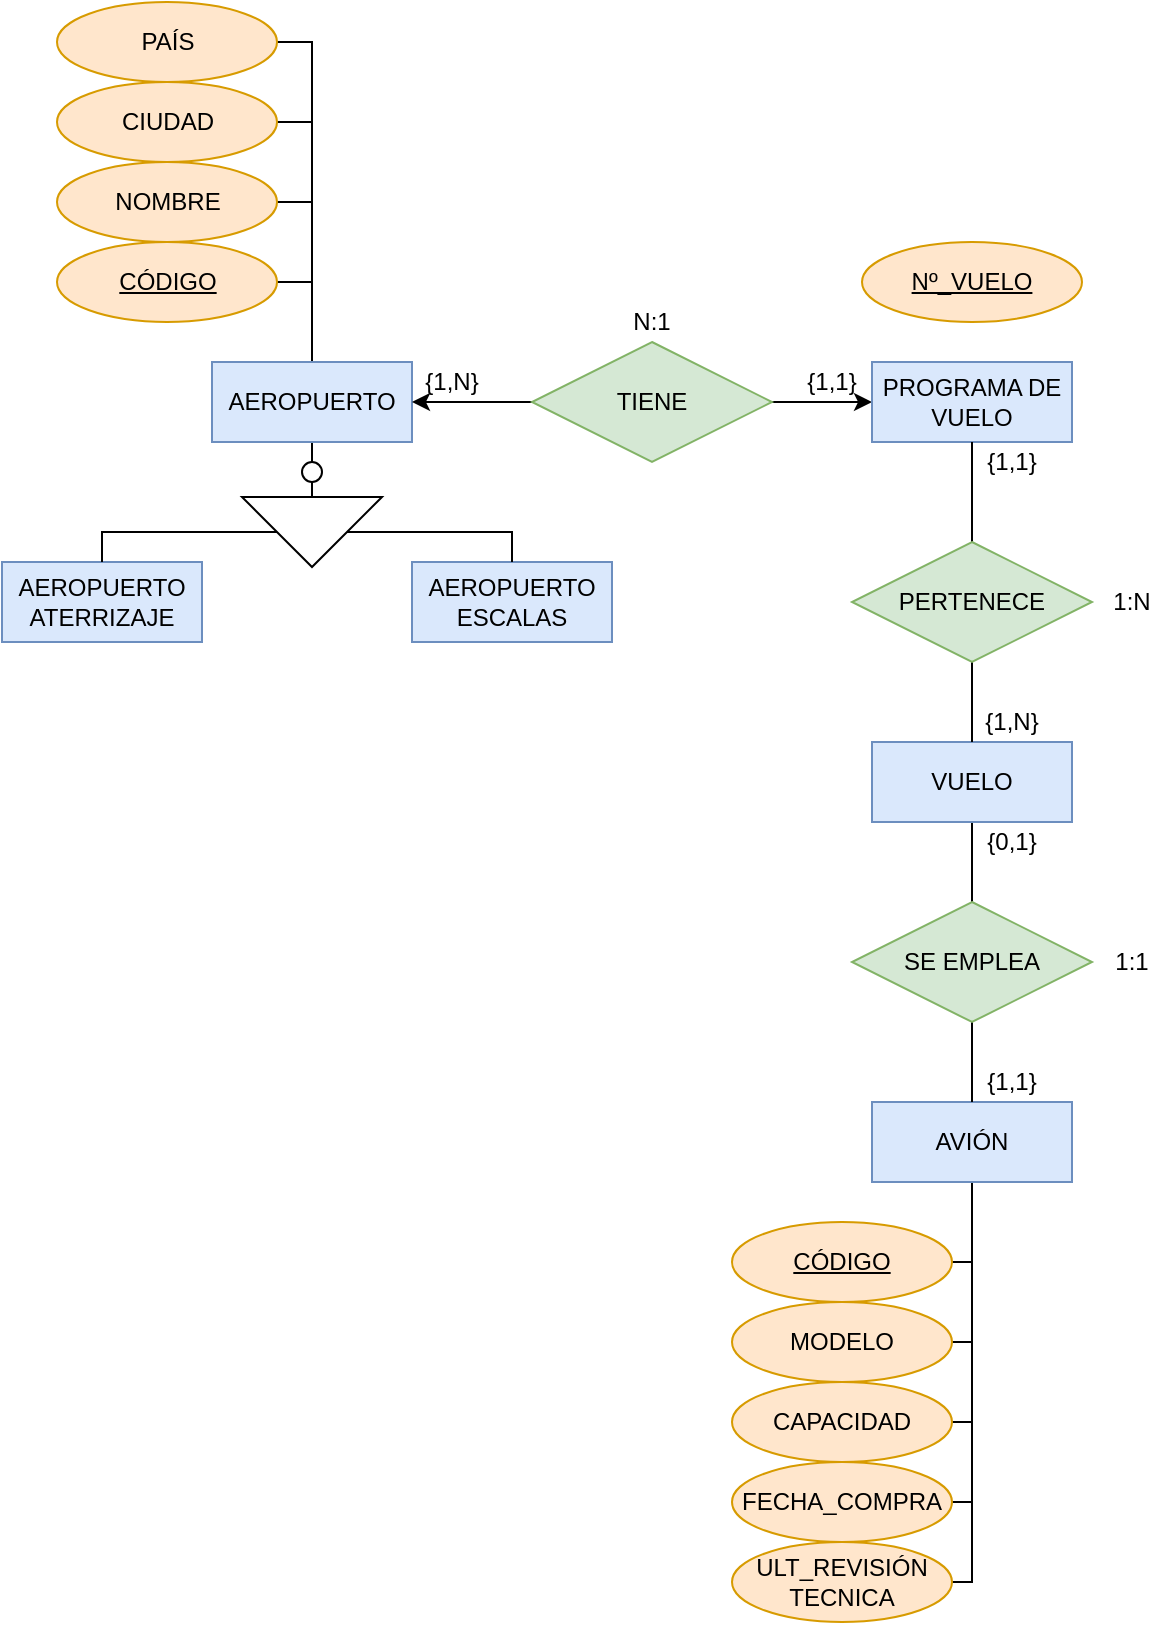<mxfile version="13.9.1" type="github">
  <diagram id="u0rU5J1bADTjxajE3t6j" name="Page-1">
    <mxGraphModel dx="2031" dy="1097" grid="1" gridSize="10" guides="1" tooltips="1" connect="1" arrows="1" fold="1" page="1" pageScale="1" pageWidth="827" pageHeight="1169" math="0" shadow="0">
      <root>
        <mxCell id="0" />
        <mxCell id="1" parent="0" />
        <mxCell id="oVFu0z2K6xMMtM1_5Rjc-14" style="edgeStyle=orthogonalEdgeStyle;rounded=0;orthogonalLoop=1;jettySize=auto;html=1;exitX=0.5;exitY=1;exitDx=0;exitDy=0;entryX=0.5;entryY=0;entryDx=0;entryDy=0;endArrow=none;endFill=0;" edge="1" parent="1" source="oVFu0z2K6xMMtM1_5Rjc-1" target="oVFu0z2K6xMMtM1_5Rjc-13">
          <mxGeometry relative="1" as="geometry" />
        </mxCell>
        <mxCell id="oVFu0z2K6xMMtM1_5Rjc-47" style="edgeStyle=orthogonalEdgeStyle;rounded=0;orthogonalLoop=1;jettySize=auto;html=1;exitX=0.5;exitY=0;exitDx=0;exitDy=0;entryX=1;entryY=0.5;entryDx=0;entryDy=0;endArrow=none;endFill=0;" edge="1" parent="1" source="oVFu0z2K6xMMtM1_5Rjc-1" target="oVFu0z2K6xMMtM1_5Rjc-46">
          <mxGeometry relative="1" as="geometry">
            <Array as="points">
              <mxPoint x="320" y="140" />
            </Array>
          </mxGeometry>
        </mxCell>
        <mxCell id="oVFu0z2K6xMMtM1_5Rjc-48" style="edgeStyle=orthogonalEdgeStyle;rounded=0;orthogonalLoop=1;jettySize=auto;html=1;exitX=0.5;exitY=0;exitDx=0;exitDy=0;entryX=1;entryY=0.5;entryDx=0;entryDy=0;endArrow=none;endFill=0;" edge="1" parent="1" source="oVFu0z2K6xMMtM1_5Rjc-1" target="oVFu0z2K6xMMtM1_5Rjc-45">
          <mxGeometry relative="1" as="geometry">
            <Array as="points">
              <mxPoint x="320" y="180" />
            </Array>
          </mxGeometry>
        </mxCell>
        <mxCell id="oVFu0z2K6xMMtM1_5Rjc-49" style="edgeStyle=orthogonalEdgeStyle;rounded=0;orthogonalLoop=1;jettySize=auto;html=1;exitX=0.5;exitY=0;exitDx=0;exitDy=0;entryX=1;entryY=0.5;entryDx=0;entryDy=0;endArrow=none;endFill=0;" edge="1" parent="1" source="oVFu0z2K6xMMtM1_5Rjc-1" target="oVFu0z2K6xMMtM1_5Rjc-44">
          <mxGeometry relative="1" as="geometry">
            <Array as="points">
              <mxPoint x="320" y="220" />
            </Array>
          </mxGeometry>
        </mxCell>
        <mxCell id="oVFu0z2K6xMMtM1_5Rjc-50" style="edgeStyle=orthogonalEdgeStyle;rounded=0;orthogonalLoop=1;jettySize=auto;html=1;exitX=0.5;exitY=0;exitDx=0;exitDy=0;entryX=1;entryY=0.5;entryDx=0;entryDy=0;endArrow=none;endFill=0;" edge="1" parent="1" source="oVFu0z2K6xMMtM1_5Rjc-1" target="oVFu0z2K6xMMtM1_5Rjc-3">
          <mxGeometry relative="1" as="geometry">
            <Array as="points">
              <mxPoint x="320" y="260" />
            </Array>
          </mxGeometry>
        </mxCell>
        <mxCell id="oVFu0z2K6xMMtM1_5Rjc-1" value="AEROPUERTO" style="whiteSpace=wrap;html=1;align=center;fillColor=#dae8fc;strokeColor=#6c8ebf;" vertex="1" parent="1">
          <mxGeometry x="270" y="300" width="100" height="40" as="geometry" />
        </mxCell>
        <mxCell id="oVFu0z2K6xMMtM1_5Rjc-10" style="edgeStyle=orthogonalEdgeStyle;rounded=0;orthogonalLoop=1;jettySize=auto;html=1;exitX=0;exitY=0.5;exitDx=0;exitDy=0;" edge="1" parent="1" source="oVFu0z2K6xMMtM1_5Rjc-2" target="oVFu0z2K6xMMtM1_5Rjc-1">
          <mxGeometry relative="1" as="geometry" />
        </mxCell>
        <mxCell id="oVFu0z2K6xMMtM1_5Rjc-11" style="edgeStyle=orthogonalEdgeStyle;rounded=0;orthogonalLoop=1;jettySize=auto;html=1;exitX=1;exitY=0.5;exitDx=0;exitDy=0;" edge="1" parent="1" source="oVFu0z2K6xMMtM1_5Rjc-2" target="oVFu0z2K6xMMtM1_5Rjc-6">
          <mxGeometry relative="1" as="geometry" />
        </mxCell>
        <mxCell id="oVFu0z2K6xMMtM1_5Rjc-2" value="TIENE" style="shape=rhombus;perimeter=rhombusPerimeter;whiteSpace=wrap;html=1;align=center;fillColor=#d5e8d4;strokeColor=#82b366;" vertex="1" parent="1">
          <mxGeometry x="430" y="290" width="120" height="60" as="geometry" />
        </mxCell>
        <mxCell id="oVFu0z2K6xMMtM1_5Rjc-3" value="CÓDIGO" style="ellipse;whiteSpace=wrap;html=1;align=center;fillColor=#ffe6cc;strokeColor=#d79b00;fontStyle=4" vertex="1" parent="1">
          <mxGeometry x="192.5" y="240" width="110" height="40" as="geometry" />
        </mxCell>
        <mxCell id="oVFu0z2K6xMMtM1_5Rjc-4" value="N:1" style="text;html=1;strokeColor=none;fillColor=none;align=center;verticalAlign=middle;whiteSpace=wrap;rounded=0;" vertex="1" parent="1">
          <mxGeometry x="470" y="270" width="40" height="20" as="geometry" />
        </mxCell>
        <mxCell id="oVFu0z2K6xMMtM1_5Rjc-5" value="{1,N}" style="text;html=1;strokeColor=none;fillColor=none;align=center;verticalAlign=middle;whiteSpace=wrap;rounded=0;" vertex="1" parent="1">
          <mxGeometry x="370" y="300" width="40" height="20" as="geometry" />
        </mxCell>
        <mxCell id="oVFu0z2K6xMMtM1_5Rjc-6" value="PROGRAMA DE VUELO" style="whiteSpace=wrap;html=1;align=center;fillColor=#dae8fc;strokeColor=#6c8ebf;" vertex="1" parent="1">
          <mxGeometry x="600" y="300" width="100" height="40" as="geometry" />
        </mxCell>
        <mxCell id="oVFu0z2K6xMMtM1_5Rjc-7" value="AEROPUERTO ATERRIZAJE" style="whiteSpace=wrap;html=1;align=center;fillColor=#dae8fc;strokeColor=#6c8ebf;" vertex="1" parent="1">
          <mxGeometry x="165" y="400" width="100" height="40" as="geometry" />
        </mxCell>
        <mxCell id="oVFu0z2K6xMMtM1_5Rjc-8" value="AEROPUERTO ESCALAS" style="whiteSpace=wrap;html=1;align=center;fillColor=#dae8fc;strokeColor=#6c8ebf;" vertex="1" parent="1">
          <mxGeometry x="370" y="400" width="100" height="40" as="geometry" />
        </mxCell>
        <mxCell id="oVFu0z2K6xMMtM1_5Rjc-9" value="{1,1}" style="text;html=1;strokeColor=none;fillColor=none;align=center;verticalAlign=middle;whiteSpace=wrap;rounded=0;" vertex="1" parent="1">
          <mxGeometry x="560" y="300" width="40" height="20" as="geometry" />
        </mxCell>
        <mxCell id="oVFu0z2K6xMMtM1_5Rjc-32" style="edgeStyle=orthogonalEdgeStyle;rounded=0;orthogonalLoop=1;jettySize=auto;html=1;exitX=0.5;exitY=1;exitDx=0;exitDy=0;entryX=0.5;entryY=0;entryDx=0;entryDy=0;endArrow=none;endFill=0;" edge="1" parent="1" source="oVFu0z2K6xMMtM1_5Rjc-12" target="oVFu0z2K6xMMtM1_5Rjc-7">
          <mxGeometry relative="1" as="geometry">
            <Array as="points">
              <mxPoint x="215" y="385" />
            </Array>
          </mxGeometry>
        </mxCell>
        <mxCell id="oVFu0z2K6xMMtM1_5Rjc-33" style="edgeStyle=orthogonalEdgeStyle;rounded=0;orthogonalLoop=1;jettySize=auto;html=1;exitX=0.5;exitY=0;exitDx=0;exitDy=0;entryX=0.5;entryY=0;entryDx=0;entryDy=0;endArrow=none;endFill=0;" edge="1" parent="1" source="oVFu0z2K6xMMtM1_5Rjc-12" target="oVFu0z2K6xMMtM1_5Rjc-8">
          <mxGeometry relative="1" as="geometry">
            <Array as="points">
              <mxPoint x="420" y="385" />
            </Array>
          </mxGeometry>
        </mxCell>
        <mxCell id="oVFu0z2K6xMMtM1_5Rjc-12" value="" style="triangle;whiteSpace=wrap;html=1;rotation=90;" vertex="1" parent="1">
          <mxGeometry x="302.5" y="350" width="35" height="70" as="geometry" />
        </mxCell>
        <mxCell id="oVFu0z2K6xMMtM1_5Rjc-15" style="edgeStyle=orthogonalEdgeStyle;rounded=0;orthogonalLoop=1;jettySize=auto;html=1;exitX=0.5;exitY=1;exitDx=0;exitDy=0;entryX=0;entryY=0.5;entryDx=0;entryDy=0;endArrow=none;endFill=0;" edge="1" parent="1" source="oVFu0z2K6xMMtM1_5Rjc-13" target="oVFu0z2K6xMMtM1_5Rjc-12">
          <mxGeometry relative="1" as="geometry" />
        </mxCell>
        <mxCell id="oVFu0z2K6xMMtM1_5Rjc-13" value="" style="ellipse;whiteSpace=wrap;html=1;aspect=fixed;" vertex="1" parent="1">
          <mxGeometry x="315" y="350" width="10" height="10" as="geometry" />
        </mxCell>
        <mxCell id="oVFu0z2K6xMMtM1_5Rjc-27" style="edgeStyle=orthogonalEdgeStyle;rounded=0;orthogonalLoop=1;jettySize=auto;html=1;exitX=0.5;exitY=1;exitDx=0;exitDy=0;entryX=0.5;entryY=0;entryDx=0;entryDy=0;endArrow=none;endFill=0;" edge="1" parent="1" source="oVFu0z2K6xMMtM1_5Rjc-16" target="oVFu0z2K6xMMtM1_5Rjc-26">
          <mxGeometry relative="1" as="geometry" />
        </mxCell>
        <mxCell id="oVFu0z2K6xMMtM1_5Rjc-16" value="VUELO" style="whiteSpace=wrap;html=1;align=center;fillColor=#dae8fc;strokeColor=#6c8ebf;" vertex="1" parent="1">
          <mxGeometry x="600" y="490" width="100" height="40" as="geometry" />
        </mxCell>
        <mxCell id="oVFu0z2K6xMMtM1_5Rjc-38" style="edgeStyle=orthogonalEdgeStyle;rounded=0;orthogonalLoop=1;jettySize=auto;html=1;exitX=0.5;exitY=1;exitDx=0;exitDy=0;entryX=1;entryY=0.5;entryDx=0;entryDy=0;endArrow=none;endFill=0;" edge="1" parent="1" source="oVFu0z2K6xMMtM1_5Rjc-17" target="oVFu0z2K6xMMtM1_5Rjc-37">
          <mxGeometry relative="1" as="geometry">
            <Array as="points">
              <mxPoint x="650" y="910" />
            </Array>
          </mxGeometry>
        </mxCell>
        <mxCell id="oVFu0z2K6xMMtM1_5Rjc-39" style="edgeStyle=orthogonalEdgeStyle;rounded=0;orthogonalLoop=1;jettySize=auto;html=1;exitX=0.5;exitY=1;exitDx=0;exitDy=0;entryX=1;entryY=0.5;entryDx=0;entryDy=0;endArrow=none;endFill=0;" edge="1" parent="1" source="oVFu0z2K6xMMtM1_5Rjc-17" target="oVFu0z2K6xMMtM1_5Rjc-18">
          <mxGeometry relative="1" as="geometry">
            <Array as="points">
              <mxPoint x="650" y="750" />
            </Array>
          </mxGeometry>
        </mxCell>
        <mxCell id="oVFu0z2K6xMMtM1_5Rjc-40" style="edgeStyle=orthogonalEdgeStyle;rounded=0;orthogonalLoop=1;jettySize=auto;html=1;exitX=0.5;exitY=1;exitDx=0;exitDy=0;entryX=1;entryY=0.5;entryDx=0;entryDy=0;endArrow=none;endFill=0;" edge="1" parent="1" source="oVFu0z2K6xMMtM1_5Rjc-17" target="oVFu0z2K6xMMtM1_5Rjc-34">
          <mxGeometry relative="1" as="geometry">
            <Array as="points">
              <mxPoint x="650" y="790" />
            </Array>
          </mxGeometry>
        </mxCell>
        <mxCell id="oVFu0z2K6xMMtM1_5Rjc-41" style="edgeStyle=orthogonalEdgeStyle;rounded=0;orthogonalLoop=1;jettySize=auto;html=1;entryX=1;entryY=0.5;entryDx=0;entryDy=0;endArrow=none;endFill=0;" edge="1" parent="1" source="oVFu0z2K6xMMtM1_5Rjc-17" target="oVFu0z2K6xMMtM1_5Rjc-35">
          <mxGeometry relative="1" as="geometry">
            <Array as="points">
              <mxPoint x="650" y="830" />
            </Array>
          </mxGeometry>
        </mxCell>
        <mxCell id="oVFu0z2K6xMMtM1_5Rjc-42" style="edgeStyle=orthogonalEdgeStyle;rounded=0;orthogonalLoop=1;jettySize=auto;html=1;exitX=0.5;exitY=1;exitDx=0;exitDy=0;entryX=1;entryY=0.5;entryDx=0;entryDy=0;endArrow=none;endFill=0;" edge="1" parent="1" source="oVFu0z2K6xMMtM1_5Rjc-17" target="oVFu0z2K6xMMtM1_5Rjc-36">
          <mxGeometry relative="1" as="geometry">
            <Array as="points">
              <mxPoint x="650" y="870" />
            </Array>
          </mxGeometry>
        </mxCell>
        <mxCell id="oVFu0z2K6xMMtM1_5Rjc-17" value="AVIÓN" style="whiteSpace=wrap;html=1;align=center;fillColor=#dae8fc;strokeColor=#6c8ebf;" vertex="1" parent="1">
          <mxGeometry x="600" y="670" width="100" height="40" as="geometry" />
        </mxCell>
        <mxCell id="oVFu0z2K6xMMtM1_5Rjc-18" value="CÓDIGO" style="ellipse;whiteSpace=wrap;html=1;align=center;fillColor=#ffe6cc;strokeColor=#d79b00;fontStyle=4" vertex="1" parent="1">
          <mxGeometry x="530" y="730" width="110" height="40" as="geometry" />
        </mxCell>
        <mxCell id="oVFu0z2K6xMMtM1_5Rjc-19" value="Nº_VUELO" style="ellipse;whiteSpace=wrap;html=1;align=center;fillColor=#ffe6cc;strokeColor=#d79b00;fontStyle=4" vertex="1" parent="1">
          <mxGeometry x="595" y="240" width="110" height="40" as="geometry" />
        </mxCell>
        <mxCell id="oVFu0z2K6xMMtM1_5Rjc-21" style="edgeStyle=orthogonalEdgeStyle;rounded=0;orthogonalLoop=1;jettySize=auto;html=1;exitX=0.5;exitY=1;exitDx=0;exitDy=0;entryX=0.5;entryY=0;entryDx=0;entryDy=0;endArrow=none;endFill=0;" edge="1" parent="1" source="oVFu0z2K6xMMtM1_5Rjc-20" target="oVFu0z2K6xMMtM1_5Rjc-16">
          <mxGeometry relative="1" as="geometry" />
        </mxCell>
        <mxCell id="oVFu0z2K6xMMtM1_5Rjc-22" style="edgeStyle=orthogonalEdgeStyle;rounded=0;orthogonalLoop=1;jettySize=auto;html=1;exitX=0.5;exitY=0;exitDx=0;exitDy=0;entryX=0.5;entryY=1;entryDx=0;entryDy=0;endArrow=none;endFill=0;" edge="1" parent="1" source="oVFu0z2K6xMMtM1_5Rjc-20" target="oVFu0z2K6xMMtM1_5Rjc-6">
          <mxGeometry relative="1" as="geometry" />
        </mxCell>
        <mxCell id="oVFu0z2K6xMMtM1_5Rjc-20" value="PERTENECE" style="shape=rhombus;perimeter=rhombusPerimeter;whiteSpace=wrap;html=1;align=center;fillColor=#d5e8d4;strokeColor=#82b366;" vertex="1" parent="1">
          <mxGeometry x="590" y="390" width="120" height="60" as="geometry" />
        </mxCell>
        <mxCell id="oVFu0z2K6xMMtM1_5Rjc-23" value="{1,N}" style="text;html=1;strokeColor=none;fillColor=none;align=center;verticalAlign=middle;whiteSpace=wrap;rounded=0;" vertex="1" parent="1">
          <mxGeometry x="650" y="470" width="40" height="20" as="geometry" />
        </mxCell>
        <mxCell id="oVFu0z2K6xMMtM1_5Rjc-24" value="{1,1}" style="text;html=1;strokeColor=none;fillColor=none;align=center;verticalAlign=middle;whiteSpace=wrap;rounded=0;" vertex="1" parent="1">
          <mxGeometry x="650" y="340" width="40" height="20" as="geometry" />
        </mxCell>
        <mxCell id="oVFu0z2K6xMMtM1_5Rjc-25" value="1:N" style="text;html=1;strokeColor=none;fillColor=none;align=center;verticalAlign=middle;whiteSpace=wrap;rounded=0;" vertex="1" parent="1">
          <mxGeometry x="710" y="410" width="40" height="20" as="geometry" />
        </mxCell>
        <mxCell id="oVFu0z2K6xMMtM1_5Rjc-28" style="edgeStyle=orthogonalEdgeStyle;rounded=0;orthogonalLoop=1;jettySize=auto;html=1;exitX=0.5;exitY=1;exitDx=0;exitDy=0;entryX=0.5;entryY=0;entryDx=0;entryDy=0;endArrow=none;endFill=0;" edge="1" parent="1" source="oVFu0z2K6xMMtM1_5Rjc-26" target="oVFu0z2K6xMMtM1_5Rjc-17">
          <mxGeometry relative="1" as="geometry" />
        </mxCell>
        <mxCell id="oVFu0z2K6xMMtM1_5Rjc-26" value="SE EMPLEA" style="shape=rhombus;perimeter=rhombusPerimeter;whiteSpace=wrap;html=1;align=center;fillColor=#d5e8d4;strokeColor=#82b366;" vertex="1" parent="1">
          <mxGeometry x="590" y="570" width="120" height="60" as="geometry" />
        </mxCell>
        <mxCell id="oVFu0z2K6xMMtM1_5Rjc-29" value="{0,1}" style="text;html=1;strokeColor=none;fillColor=none;align=center;verticalAlign=middle;whiteSpace=wrap;rounded=0;" vertex="1" parent="1">
          <mxGeometry x="650" y="530" width="40" height="20" as="geometry" />
        </mxCell>
        <mxCell id="oVFu0z2K6xMMtM1_5Rjc-30" value="{1,1}" style="text;html=1;strokeColor=none;fillColor=none;align=center;verticalAlign=middle;whiteSpace=wrap;rounded=0;" vertex="1" parent="1">
          <mxGeometry x="650" y="650" width="40" height="20" as="geometry" />
        </mxCell>
        <mxCell id="oVFu0z2K6xMMtM1_5Rjc-31" value="1:1" style="text;html=1;strokeColor=none;fillColor=none;align=center;verticalAlign=middle;whiteSpace=wrap;rounded=0;" vertex="1" parent="1">
          <mxGeometry x="710" y="590" width="40" height="20" as="geometry" />
        </mxCell>
        <mxCell id="oVFu0z2K6xMMtM1_5Rjc-34" value="MODELO" style="ellipse;whiteSpace=wrap;html=1;align=center;fillColor=#ffe6cc;strokeColor=#d79b00;fontStyle=0" vertex="1" parent="1">
          <mxGeometry x="530" y="770" width="110" height="40" as="geometry" />
        </mxCell>
        <mxCell id="oVFu0z2K6xMMtM1_5Rjc-35" value="CAPACIDAD" style="ellipse;whiteSpace=wrap;html=1;align=center;fillColor=#ffe6cc;strokeColor=#d79b00;fontStyle=0" vertex="1" parent="1">
          <mxGeometry x="530" y="810" width="110" height="40" as="geometry" />
        </mxCell>
        <mxCell id="oVFu0z2K6xMMtM1_5Rjc-36" value="FECHA_COMPRA" style="ellipse;whiteSpace=wrap;html=1;align=center;fillColor=#ffe6cc;strokeColor=#d79b00;fontStyle=0" vertex="1" parent="1">
          <mxGeometry x="530" y="850" width="110" height="40" as="geometry" />
        </mxCell>
        <mxCell id="oVFu0z2K6xMMtM1_5Rjc-37" value="ULT_REVISIÓN TECNICA" style="ellipse;whiteSpace=wrap;html=1;align=center;fillColor=#ffe6cc;strokeColor=#d79b00;fontStyle=0" vertex="1" parent="1">
          <mxGeometry x="530" y="890" width="110" height="40" as="geometry" />
        </mxCell>
        <mxCell id="oVFu0z2K6xMMtM1_5Rjc-44" value="NOMBRE" style="ellipse;whiteSpace=wrap;html=1;align=center;fillColor=#ffe6cc;strokeColor=#d79b00;fontStyle=0" vertex="1" parent="1">
          <mxGeometry x="192.5" y="200" width="110" height="40" as="geometry" />
        </mxCell>
        <mxCell id="oVFu0z2K6xMMtM1_5Rjc-45" value="CIUDAD" style="ellipse;whiteSpace=wrap;html=1;align=center;fillColor=#ffe6cc;strokeColor=#d79b00;fontStyle=0" vertex="1" parent="1">
          <mxGeometry x="192.5" y="160" width="110" height="40" as="geometry" />
        </mxCell>
        <mxCell id="oVFu0z2K6xMMtM1_5Rjc-46" value="PAÍS" style="ellipse;whiteSpace=wrap;html=1;align=center;fillColor=#ffe6cc;strokeColor=#d79b00;fontStyle=0" vertex="1" parent="1">
          <mxGeometry x="192.5" y="120" width="110" height="40" as="geometry" />
        </mxCell>
      </root>
    </mxGraphModel>
  </diagram>
</mxfile>
